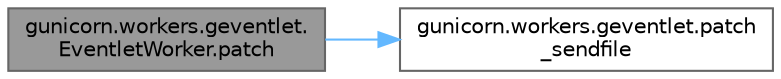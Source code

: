 digraph "gunicorn.workers.geventlet.EventletWorker.patch"
{
 // LATEX_PDF_SIZE
  bgcolor="transparent";
  edge [fontname=Helvetica,fontsize=10,labelfontname=Helvetica,labelfontsize=10];
  node [fontname=Helvetica,fontsize=10,shape=box,height=0.2,width=0.4];
  rankdir="LR";
  Node1 [id="Node000001",label="gunicorn.workers.geventlet.\lEventletWorker.patch",height=0.2,width=0.4,color="gray40", fillcolor="grey60", style="filled", fontcolor="black",tooltip=" "];
  Node1 -> Node2 [id="edge1_Node000001_Node000002",color="steelblue1",style="solid",tooltip=" "];
  Node2 [id="Node000002",label="gunicorn.workers.geventlet.patch\l_sendfile",height=0.2,width=0.4,color="grey40", fillcolor="white", style="filled",URL="$namespacegunicorn_1_1workers_1_1geventlet.html#ab1854d28bf7da53b92fe6fb5fdc10526",tooltip=" "];
}
